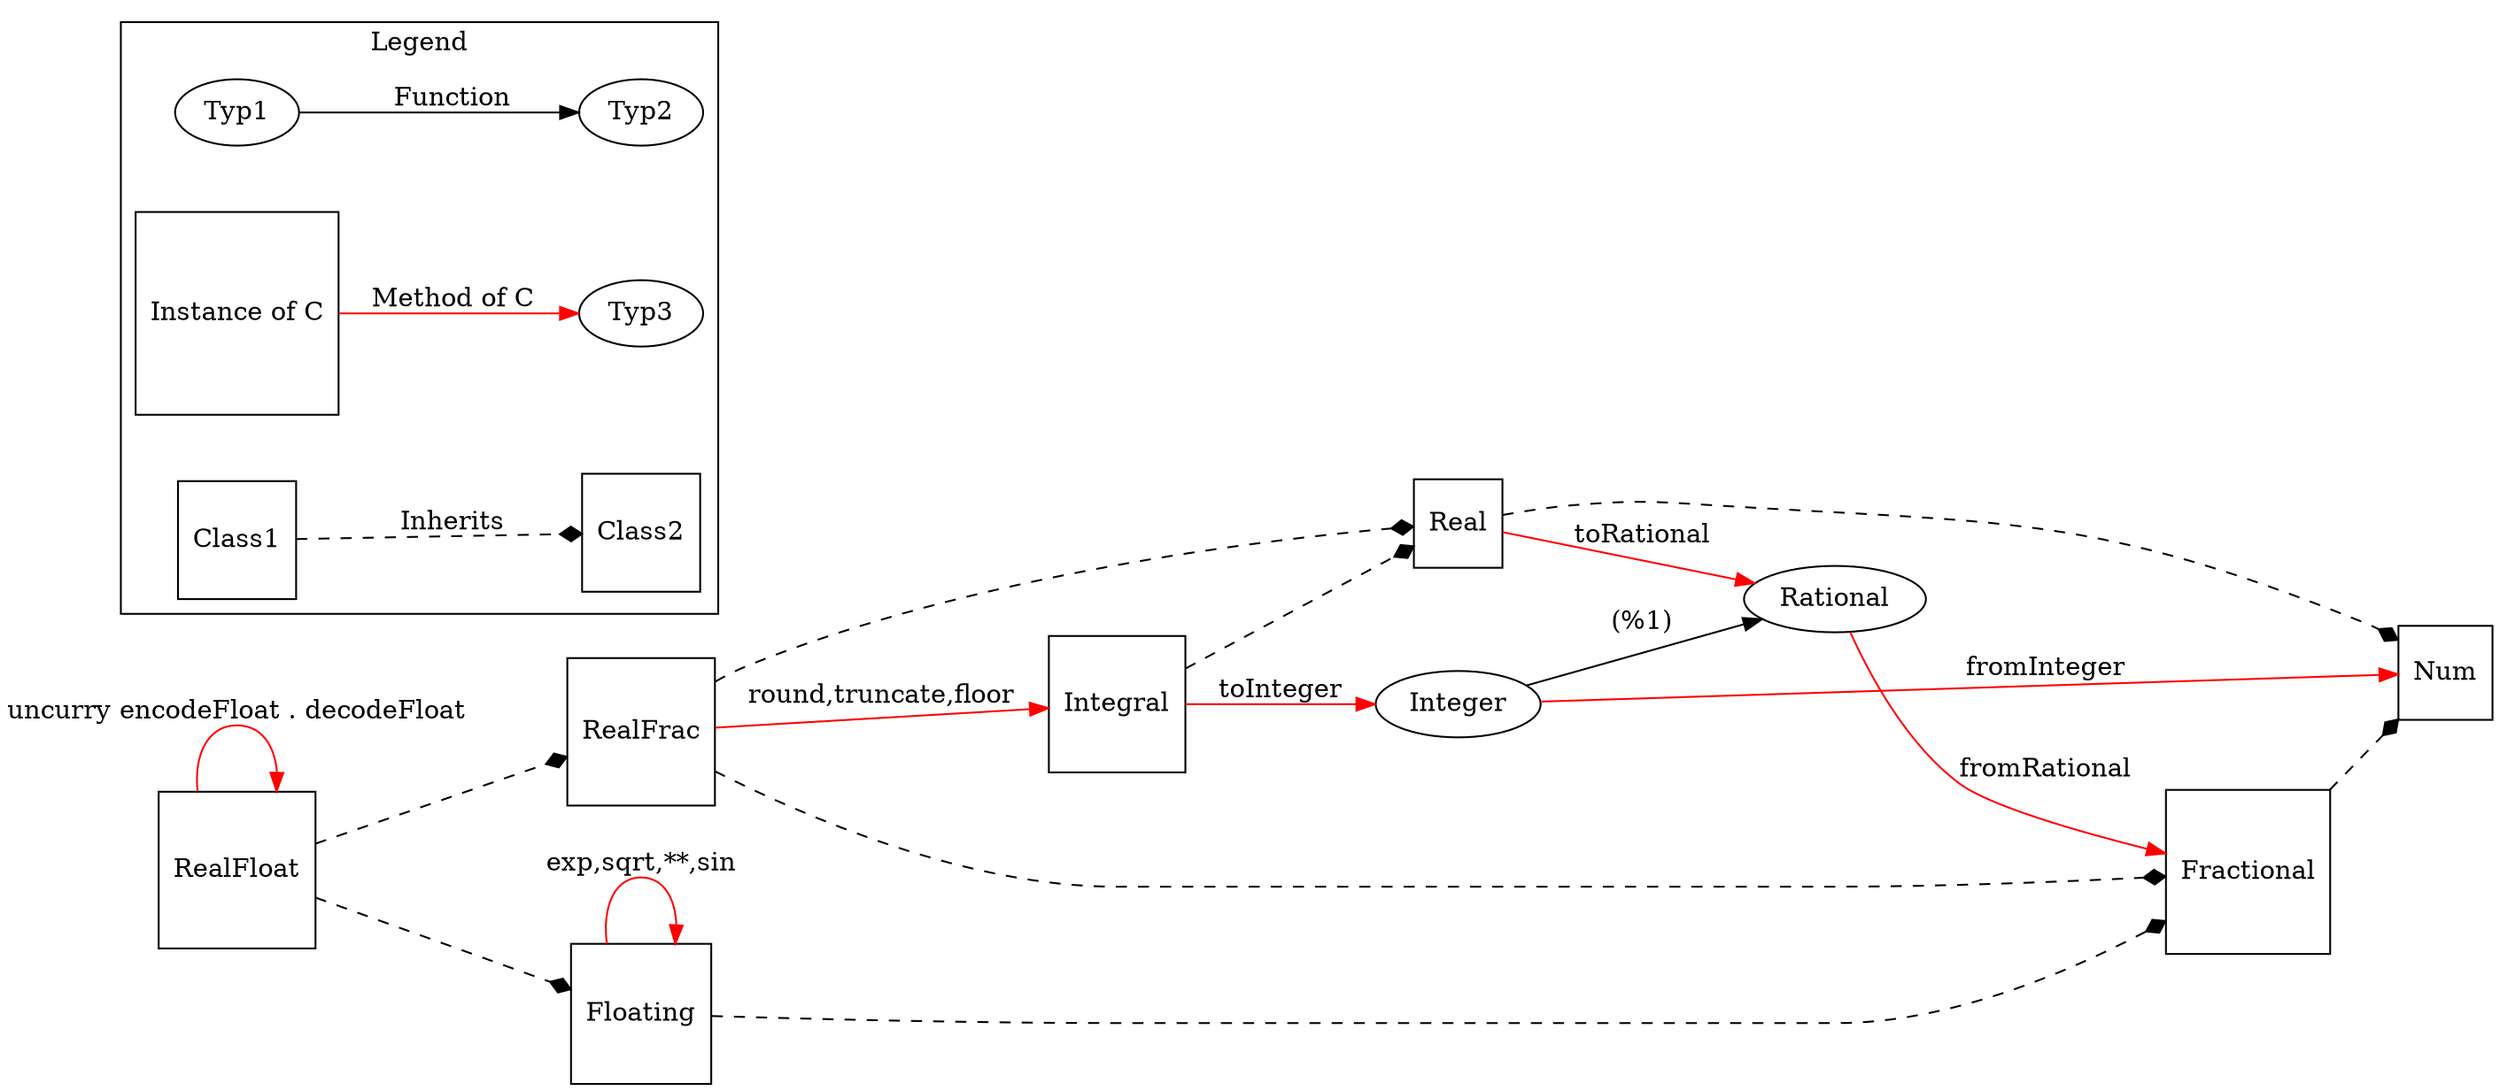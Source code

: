 digraph {
  graph [layout=dot; overlap=false; rankdir=LR; nodesep=0.5];
  subgraph types {
    node [shape=oval];
    Integer -> Rational [label="(%1)"];
  }
  subgraph classes {
    node [shape=square];
    edge [arrowhead=diamond; style=dashed];
    Num;
    Real;
    Real -> Num;
    Integral -> Real;
    Fractional -> Num;
    Floating -> Fractional;
    RealFrac -> {Real; Fractional};
    RealFloat -> {RealFrac; Floating};
  }
  subgraph methods {
    edge [color=red];
    Integer -> Num [label=fromInteger];
    Real -> Rational [label=toRational];
    Integral -> Integer [label=toInteger];
    Rational -> Fractional [label=fromRational];
    RealFrac -> Integral [label="round,truncate,floor"];
    Floating -> Floating [label="exp,sqrt,**,sin"];
    RealFloat -> RealFloat [label="uncurry encodeFloat . decodeFloat"];
  }
  subgraph cluster_legend {
    graph [label=Legend];
    Typ1 -> Typ2 [label=Function];
    { "Instance of C" [shape=square];
      "Instance of C" -> Typ3 [color=red; label="Method of C"];
    }
    { node [shape=square];
      Class1 -> Class2 [arrowhead=diamond; style=dashed; label=Inherits];
    }
  }
}
